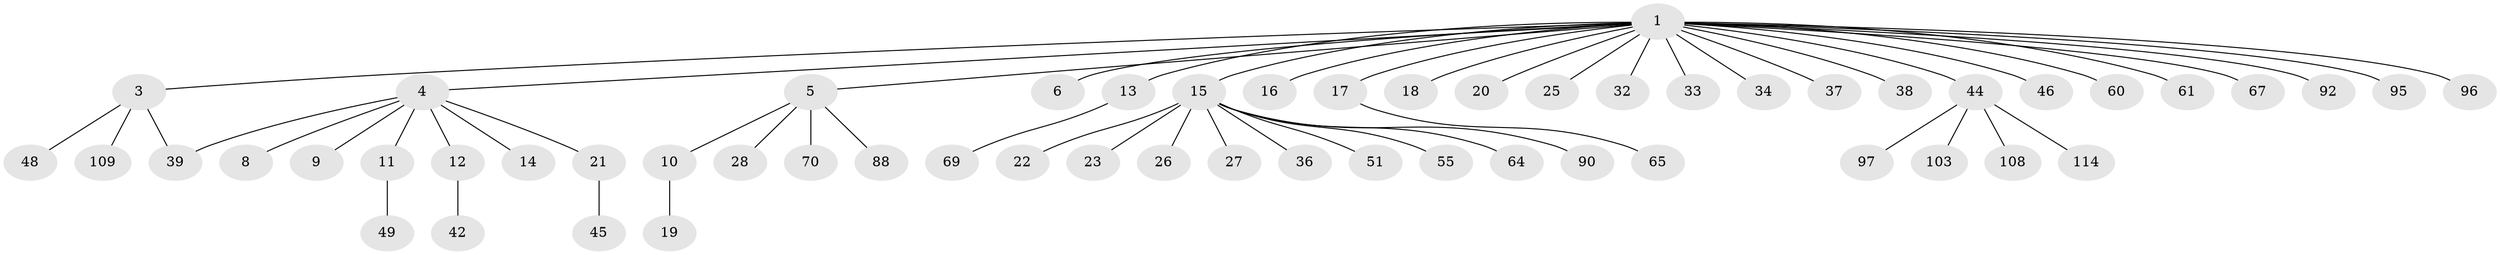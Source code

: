 // original degree distribution, {19: 0.017391304347826087, 7: 0.008695652173913044, 5: 0.043478260869565216, 1: 0.6608695652173913, 2: 0.19130434782608696, 3: 0.034782608695652174, 4: 0.02608695652173913, 10: 0.008695652173913044, 6: 0.008695652173913044}
// Generated by graph-tools (version 1.1) at 2025/14/03/09/25 04:14:41]
// undirected, 57 vertices, 57 edges
graph export_dot {
graph [start="1"]
  node [color=gray90,style=filled];
  1 [super="+2"];
  3 [super="+111+82+86+24"];
  4 [super="+59+93+115+107+78+84+83+73+75+53+62+7"];
  5;
  6;
  8;
  9;
  10 [super="+99+112+47"];
  11 [super="+35"];
  12 [super="+66+54"];
  13;
  14;
  15;
  16;
  17;
  18;
  19 [super="+29"];
  20;
  21 [super="+30+41+87+58+89"];
  22;
  23 [super="+106"];
  25 [super="+76+31"];
  26 [super="+72"];
  27;
  28;
  32;
  33 [super="+79+63"];
  34 [super="+52"];
  36;
  37 [super="+74"];
  38;
  39 [super="+80+50+43"];
  42;
  44;
  45;
  46;
  48;
  49 [super="+71"];
  51;
  55 [super="+102"];
  60;
  61 [super="+94"];
  64;
  65;
  67 [super="+110"];
  69;
  70;
  88;
  90;
  92;
  95;
  96;
  97;
  103;
  108;
  109;
  114;
  1 -- 3;
  1 -- 5;
  1 -- 6;
  1 -- 13;
  1 -- 16;
  1 -- 20;
  1 -- 25;
  1 -- 32;
  1 -- 33;
  1 -- 34;
  1 -- 38;
  1 -- 44;
  1 -- 60;
  1 -- 61;
  1 -- 67;
  1 -- 92;
  1 -- 95;
  1 -- 96;
  1 -- 17;
  1 -- 18;
  1 -- 4;
  1 -- 37;
  1 -- 46;
  1 -- 15;
  3 -- 109;
  3 -- 48;
  3 -- 39;
  4 -- 8;
  4 -- 9;
  4 -- 11;
  4 -- 12;
  4 -- 14;
  4 -- 21;
  4 -- 39;
  5 -- 10;
  5 -- 28;
  5 -- 70;
  5 -- 88;
  10 -- 19;
  11 -- 49;
  12 -- 42;
  13 -- 69;
  15 -- 22;
  15 -- 23;
  15 -- 26;
  15 -- 27;
  15 -- 36;
  15 -- 51;
  15 -- 55;
  15 -- 64;
  15 -- 90;
  17 -- 65;
  21 -- 45;
  44 -- 97;
  44 -- 103;
  44 -- 108;
  44 -- 114;
}
